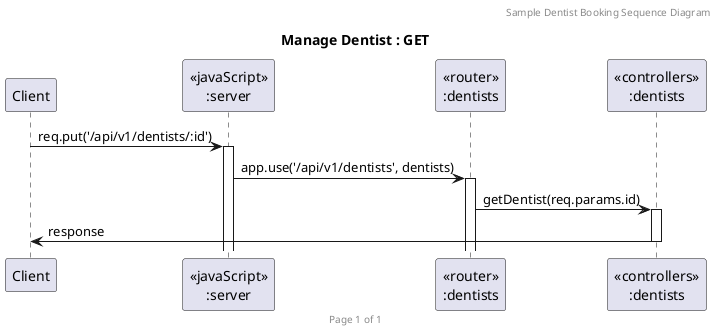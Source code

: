 @startuml Manage Dentist - PUT

header Sample Dentist Booking Sequence Diagram
footer Page %page% of %lastpage%
title "Manage Dentist : GET"

participant "Client" as client
participant "<<javaScript>>\n:server" as server
participant "<<router>>\n:dentists" as routerDentists
participant "<<controllers>>\n:dentists" as controllersDentists

' PUT - Update a dentist
client->server ++: req.put('/api/v1/dentists/:id')
server->routerDentists ++: app.use('/api/v1/dentists', dentists)
routerDentists -> controllersDentists ++: getDentist(req.params.id)
controllersDentists->client --: response

@enduml